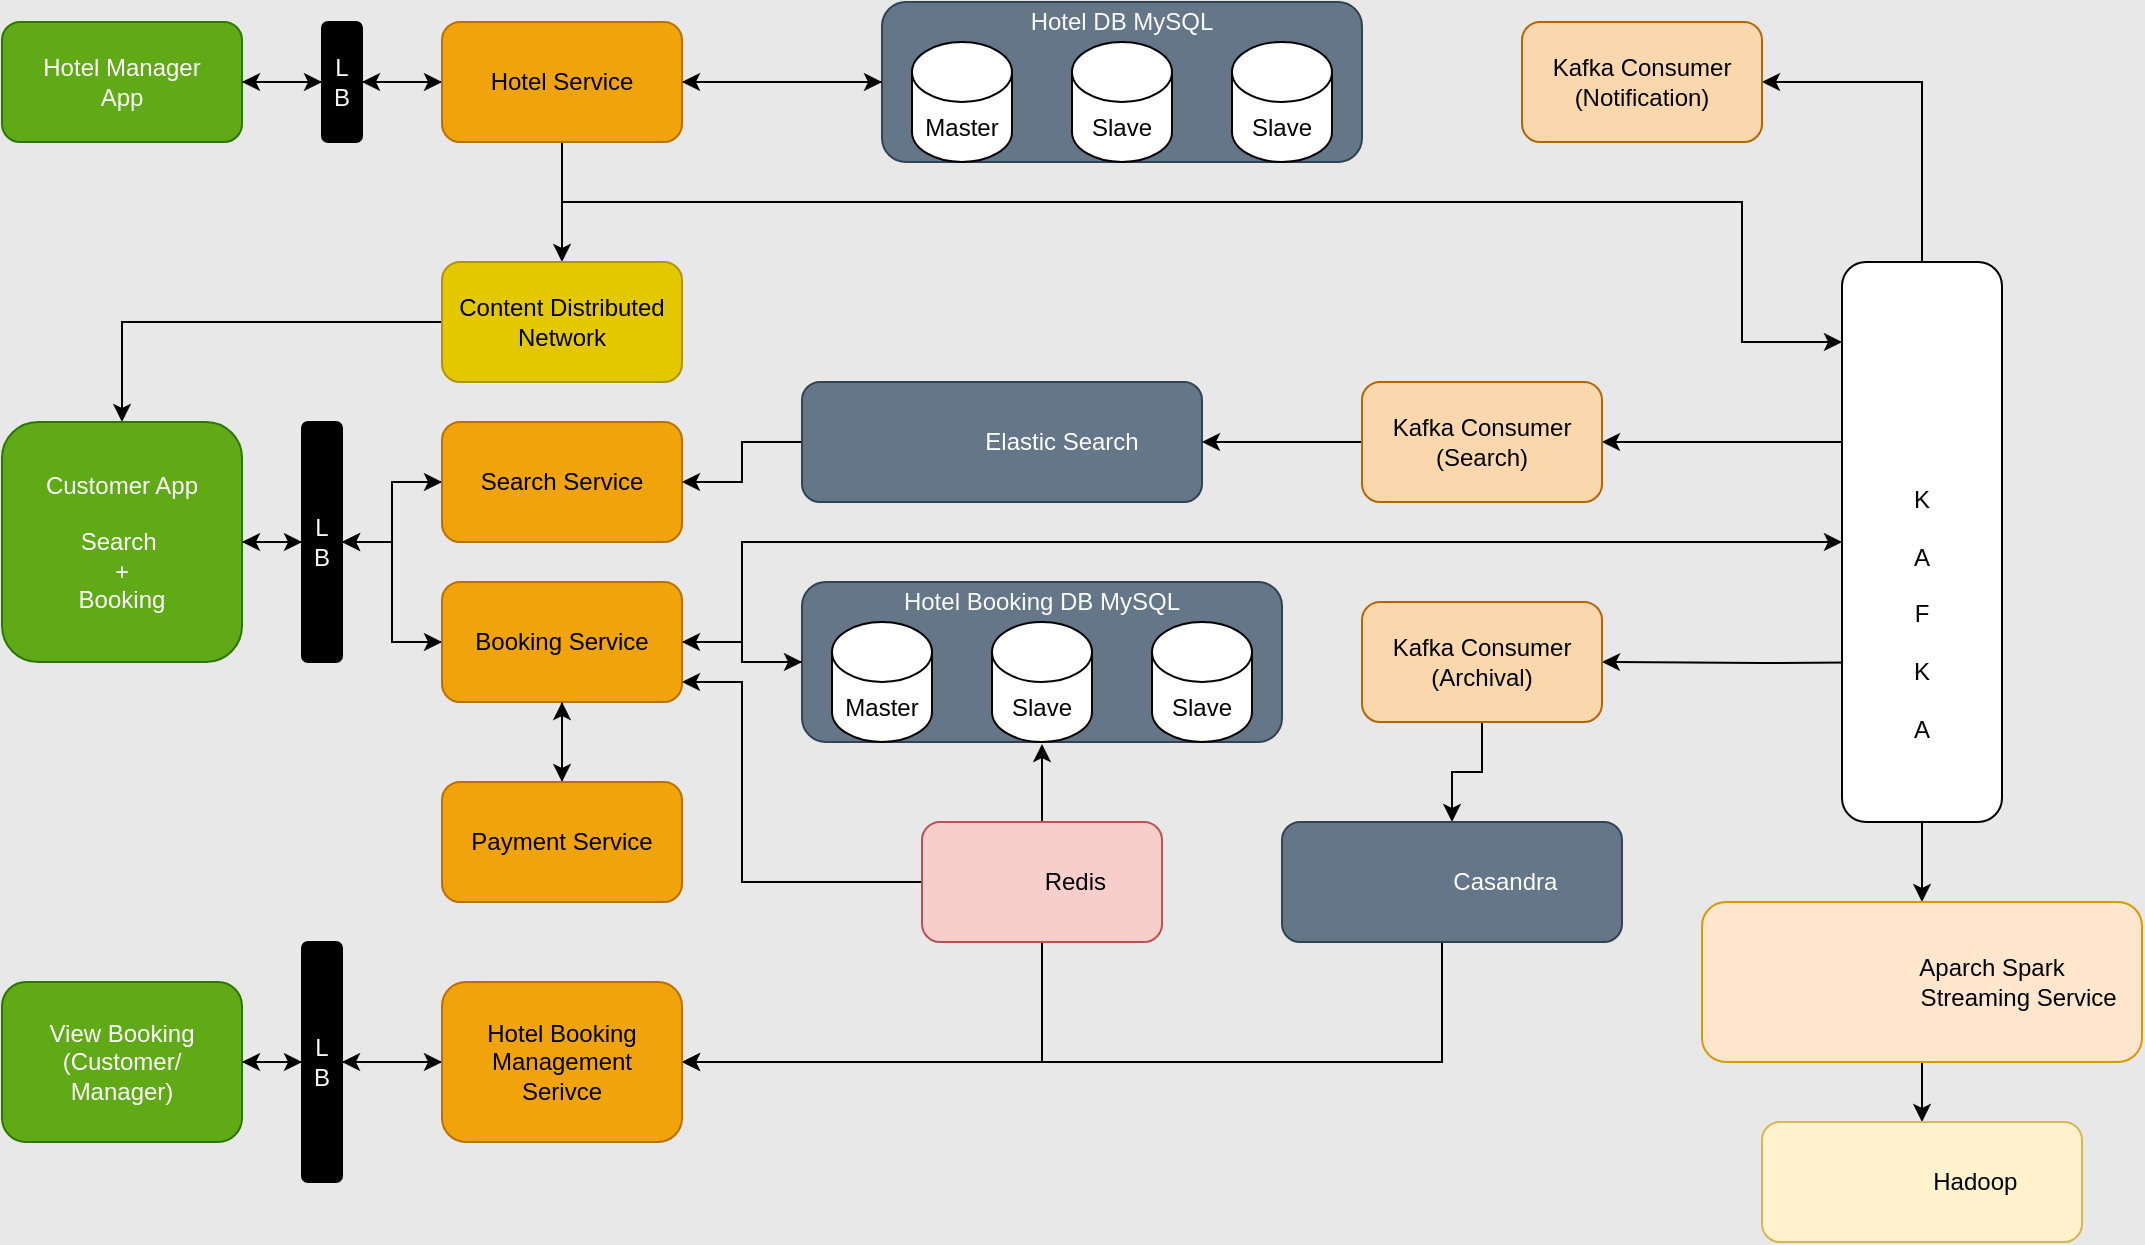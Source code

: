 <mxfile version="15.2.9" type="github">
  <diagram id="zUGs8ufhJ1-aJHWjKCEB" name="Page-1">
    <mxGraphModel dx="946" dy="645" grid="1" gridSize="10" guides="1" tooltips="1" connect="1" arrows="1" fold="1" page="0" pageScale="1" pageWidth="850" pageHeight="1100" background="#E8E8E8" math="0" shadow="0">
      <root>
        <mxCell id="0" />
        <mxCell id="1" parent="0" />
        <mxCell id="x9Cc2n2X_yIrFbIXBnGc-10" style="edgeStyle=orthogonalEdgeStyle;rounded=0;orthogonalLoop=1;jettySize=auto;html=1;entryX=0;entryY=0.5;entryDx=0;entryDy=0;fontColor=#FAFAFA;" parent="1" source="x9Cc2n2X_yIrFbIXBnGc-1" target="x9Cc2n2X_yIrFbIXBnGc-2" edge="1">
          <mxGeometry relative="1" as="geometry" />
        </mxCell>
        <mxCell id="x9Cc2n2X_yIrFbIXBnGc-1" value="Hotel Manager&lt;br&gt;App" style="rounded=1;whiteSpace=wrap;html=1;fillColor=#60a917;strokeColor=#2D7600;fontColor=#ffffff;" parent="1" vertex="1">
          <mxGeometry x="40" y="40" width="120" height="60" as="geometry" />
        </mxCell>
        <mxCell id="x9Cc2n2X_yIrFbIXBnGc-11" style="edgeStyle=orthogonalEdgeStyle;rounded=0;orthogonalLoop=1;jettySize=auto;html=1;entryX=0;entryY=0.5;entryDx=0;entryDy=0;fontColor=#FAFAFA;" parent="1" source="x9Cc2n2X_yIrFbIXBnGc-2" target="x9Cc2n2X_yIrFbIXBnGc-9" edge="1">
          <mxGeometry relative="1" as="geometry" />
        </mxCell>
        <mxCell id="x9Cc2n2X_yIrFbIXBnGc-22" style="edgeStyle=orthogonalEdgeStyle;rounded=0;orthogonalLoop=1;jettySize=auto;html=1;fontColor=#FAFAFA;" parent="1" source="x9Cc2n2X_yIrFbIXBnGc-2" target="x9Cc2n2X_yIrFbIXBnGc-1" edge="1">
          <mxGeometry relative="1" as="geometry" />
        </mxCell>
        <mxCell id="x9Cc2n2X_yIrFbIXBnGc-2" value="L&lt;br&gt;B" style="rounded=1;whiteSpace=wrap;html=1;fillColor=#000000;fontColor=#FAFAFA;" parent="1" vertex="1">
          <mxGeometry x="200" y="40" width="20" height="60" as="geometry" />
        </mxCell>
        <mxCell id="x9Cc2n2X_yIrFbIXBnGc-8" value="" style="group;rounded=1;" parent="1" vertex="1" connectable="0">
          <mxGeometry x="480" y="30" width="240" height="80" as="geometry" />
        </mxCell>
        <mxCell id="x9Cc2n2X_yIrFbIXBnGc-3" value="" style="rounded=1;whiteSpace=wrap;html=1;fillColor=#647687;strokeColor=#314354;fontColor=#ffffff;" parent="x9Cc2n2X_yIrFbIXBnGc-8" vertex="1">
          <mxGeometry width="240" height="80" as="geometry" />
        </mxCell>
        <mxCell id="x9Cc2n2X_yIrFbIXBnGc-4" value="Hotel DB MySQL" style="text;html=1;strokeColor=none;fillColor=none;align=center;verticalAlign=middle;whiteSpace=wrap;rounded=0;fontColor=#FAFAFA;" parent="x9Cc2n2X_yIrFbIXBnGc-8" vertex="1">
          <mxGeometry x="65" width="110" height="20" as="geometry" />
        </mxCell>
        <mxCell id="x9Cc2n2X_yIrFbIXBnGc-5" value="Master" style="shape=cylinder3;whiteSpace=wrap;html=1;boundedLbl=1;backgroundOutline=1;size=15;" parent="x9Cc2n2X_yIrFbIXBnGc-8" vertex="1">
          <mxGeometry x="15" y="20" width="50" height="60" as="geometry" />
        </mxCell>
        <mxCell id="x9Cc2n2X_yIrFbIXBnGc-6" value="Slave" style="shape=cylinder3;whiteSpace=wrap;html=1;boundedLbl=1;backgroundOutline=1;size=15;" parent="x9Cc2n2X_yIrFbIXBnGc-8" vertex="1">
          <mxGeometry x="95" y="20" width="50" height="60" as="geometry" />
        </mxCell>
        <mxCell id="x9Cc2n2X_yIrFbIXBnGc-7" value="Slave" style="shape=cylinder3;whiteSpace=wrap;html=1;boundedLbl=1;backgroundOutline=1;size=15;" parent="x9Cc2n2X_yIrFbIXBnGc-8" vertex="1">
          <mxGeometry x="175" y="20" width="50" height="60" as="geometry" />
        </mxCell>
        <mxCell id="x9Cc2n2X_yIrFbIXBnGc-12" style="edgeStyle=orthogonalEdgeStyle;rounded=0;orthogonalLoop=1;jettySize=auto;html=1;entryX=0;entryY=0.5;entryDx=0;entryDy=0;fontColor=#FAFAFA;" parent="1" source="x9Cc2n2X_yIrFbIXBnGc-9" target="x9Cc2n2X_yIrFbIXBnGc-3" edge="1">
          <mxGeometry relative="1" as="geometry" />
        </mxCell>
        <mxCell id="x9Cc2n2X_yIrFbIXBnGc-16" style="edgeStyle=orthogonalEdgeStyle;orthogonalLoop=1;jettySize=auto;html=1;fontColor=#FAFAFA;rounded=0;exitX=0.5;exitY=1;exitDx=0;exitDy=0;" parent="1" source="x9Cc2n2X_yIrFbIXBnGc-9" target="x9Cc2n2X_yIrFbIXBnGc-14" edge="1">
          <mxGeometry relative="1" as="geometry">
            <mxPoint x="960" y="160" as="targetPoint" />
            <Array as="points">
              <mxPoint x="320" y="130" />
              <mxPoint x="910" y="130" />
              <mxPoint x="910" y="200" />
            </Array>
          </mxGeometry>
        </mxCell>
        <mxCell id="x9Cc2n2X_yIrFbIXBnGc-18" style="edgeStyle=orthogonalEdgeStyle;rounded=0;orthogonalLoop=1;jettySize=auto;html=1;fontColor=#FAFAFA;" parent="1" source="x9Cc2n2X_yIrFbIXBnGc-9" target="x9Cc2n2X_yIrFbIXBnGc-17" edge="1">
          <mxGeometry relative="1" as="geometry" />
        </mxCell>
        <mxCell id="x9Cc2n2X_yIrFbIXBnGc-21" style="edgeStyle=orthogonalEdgeStyle;rounded=0;orthogonalLoop=1;jettySize=auto;html=1;fontColor=#FAFAFA;" parent="1" source="x9Cc2n2X_yIrFbIXBnGc-9" target="x9Cc2n2X_yIrFbIXBnGc-2" edge="1">
          <mxGeometry relative="1" as="geometry" />
        </mxCell>
        <mxCell id="x9Cc2n2X_yIrFbIXBnGc-9" value="Hotel Service" style="rounded=1;whiteSpace=wrap;html=1;fillColor=#f0a30a;strokeColor=#BD7000;fontColor=#000000;" parent="1" vertex="1">
          <mxGeometry x="260" y="40" width="120" height="60" as="geometry" />
        </mxCell>
        <mxCell id="x9Cc2n2X_yIrFbIXBnGc-13" style="edgeStyle=orthogonalEdgeStyle;rounded=0;orthogonalLoop=1;jettySize=auto;html=1;fontColor=#FAFAFA;" parent="1" source="x9Cc2n2X_yIrFbIXBnGc-3" target="x9Cc2n2X_yIrFbIXBnGc-9" edge="1">
          <mxGeometry relative="1" as="geometry" />
        </mxCell>
        <mxCell id="x9Cc2n2X_yIrFbIXBnGc-33" style="edgeStyle=orthogonalEdgeStyle;rounded=0;orthogonalLoop=1;jettySize=auto;html=1;fontColor=#FAFAFA;" parent="1" source="x9Cc2n2X_yIrFbIXBnGc-14" target="x9Cc2n2X_yIrFbIXBnGc-31" edge="1">
          <mxGeometry relative="1" as="geometry">
            <Array as="points">
              <mxPoint x="930" y="250" />
              <mxPoint x="930" y="250" />
            </Array>
          </mxGeometry>
        </mxCell>
        <mxCell id="tloIfobRMzkBjc_ddzLI-13" style="edgeStyle=orthogonalEdgeStyle;rounded=0;orthogonalLoop=1;jettySize=auto;html=1;entryX=1;entryY=0.5;entryDx=0;entryDy=0;" parent="1" target="tloIfobRMzkBjc_ddzLI-11" edge="1">
          <mxGeometry relative="1" as="geometry">
            <mxPoint x="1000" y="360" as="sourcePoint" />
          </mxGeometry>
        </mxCell>
        <mxCell id="tloIfobRMzkBjc_ddzLI-37" style="edgeStyle=orthogonalEdgeStyle;rounded=0;orthogonalLoop=1;jettySize=auto;html=1;entryX=1;entryY=0.5;entryDx=0;entryDy=0;fontColor=#F2F2F2;exitX=0.5;exitY=0;exitDx=0;exitDy=0;" parent="1" source="x9Cc2n2X_yIrFbIXBnGc-14" target="tloIfobRMzkBjc_ddzLI-36" edge="1">
          <mxGeometry relative="1" as="geometry" />
        </mxCell>
        <mxCell id="tloIfobRMzkBjc_ddzLI-39" style="edgeStyle=orthogonalEdgeStyle;rounded=0;orthogonalLoop=1;jettySize=auto;html=1;fontColor=#F2F2F2;" parent="1" source="x9Cc2n2X_yIrFbIXBnGc-14" target="tloIfobRMzkBjc_ddzLI-38" edge="1">
          <mxGeometry relative="1" as="geometry" />
        </mxCell>
        <mxCell id="x9Cc2n2X_yIrFbIXBnGc-14" value="&lt;br&gt;&lt;br&gt;&lt;br&gt;&lt;br&gt;&lt;br&gt;K&lt;br&gt;&lt;br&gt;A&lt;br&gt;&lt;br&gt;F&lt;br&gt;&lt;br&gt;K&lt;br&gt;&lt;br&gt;A" style="rounded=1;whiteSpace=wrap;html=1;" parent="1" vertex="1">
          <mxGeometry x="960" y="160" width="80" height="280" as="geometry" />
        </mxCell>
        <mxCell id="x9Cc2n2X_yIrFbIXBnGc-20" style="edgeStyle=orthogonalEdgeStyle;rounded=0;orthogonalLoop=1;jettySize=auto;html=1;entryX=0.5;entryY=0;entryDx=0;entryDy=0;fontColor=#FAFAFA;" parent="1" source="x9Cc2n2X_yIrFbIXBnGc-17" target="x9Cc2n2X_yIrFbIXBnGc-19" edge="1">
          <mxGeometry relative="1" as="geometry" />
        </mxCell>
        <mxCell id="x9Cc2n2X_yIrFbIXBnGc-17" value="&lt;font color=&quot;#000000&quot;&gt;Content Distributed Network&lt;/font&gt;" style="rounded=1;whiteSpace=wrap;html=1;fillColor=#e3c800;strokeColor=#B09500;fontColor=#000000;" parent="1" vertex="1">
          <mxGeometry x="260" y="160" width="120" height="60" as="geometry" />
        </mxCell>
        <mxCell id="x9Cc2n2X_yIrFbIXBnGc-25" style="edgeStyle=orthogonalEdgeStyle;rounded=0;orthogonalLoop=1;jettySize=auto;html=1;entryX=0;entryY=0.5;entryDx=0;entryDy=0;fontColor=#FAFAFA;" parent="1" source="x9Cc2n2X_yIrFbIXBnGc-19" target="x9Cc2n2X_yIrFbIXBnGc-23" edge="1">
          <mxGeometry relative="1" as="geometry" />
        </mxCell>
        <mxCell id="x9Cc2n2X_yIrFbIXBnGc-19" value="Customer App&lt;br&gt;&lt;br&gt;Search&amp;nbsp;&lt;br&gt;+&lt;br&gt;Booking" style="rounded=1;whiteSpace=wrap;html=1;fillColor=#60a917;strokeColor=#2D7600;fontColor=#ffffff;" parent="1" vertex="1">
          <mxGeometry x="40" y="240" width="120" height="120" as="geometry" />
        </mxCell>
        <mxCell id="x9Cc2n2X_yIrFbIXBnGc-24" style="edgeStyle=orthogonalEdgeStyle;rounded=0;orthogonalLoop=1;jettySize=auto;html=1;fontColor=#FAFAFA;" parent="1" source="x9Cc2n2X_yIrFbIXBnGc-23" target="x9Cc2n2X_yIrFbIXBnGc-19" edge="1">
          <mxGeometry relative="1" as="geometry" />
        </mxCell>
        <mxCell id="x9Cc2n2X_yIrFbIXBnGc-28" style="edgeStyle=orthogonalEdgeStyle;rounded=0;orthogonalLoop=1;jettySize=auto;html=1;entryX=0;entryY=0.5;entryDx=0;entryDy=0;fontColor=#FAFAFA;" parent="1" source="x9Cc2n2X_yIrFbIXBnGc-23" target="x9Cc2n2X_yIrFbIXBnGc-26" edge="1">
          <mxGeometry relative="1" as="geometry" />
        </mxCell>
        <mxCell id="tloIfobRMzkBjc_ddzLI-3" style="edgeStyle=orthogonalEdgeStyle;rounded=0;orthogonalLoop=1;jettySize=auto;html=1;entryX=0;entryY=0.5;entryDx=0;entryDy=0;" parent="1" source="x9Cc2n2X_yIrFbIXBnGc-23" target="tloIfobRMzkBjc_ddzLI-1" edge="1">
          <mxGeometry relative="1" as="geometry" />
        </mxCell>
        <mxCell id="x9Cc2n2X_yIrFbIXBnGc-23" value="L&lt;br&gt;B" style="rounded=1;whiteSpace=wrap;html=1;fillColor=#000000;fontColor=#FAFAFA;" parent="1" vertex="1">
          <mxGeometry x="190" y="240" width="20" height="120" as="geometry" />
        </mxCell>
        <mxCell id="x9Cc2n2X_yIrFbIXBnGc-27" style="edgeStyle=orthogonalEdgeStyle;rounded=0;orthogonalLoop=1;jettySize=auto;html=1;fontColor=#FAFAFA;" parent="1" source="x9Cc2n2X_yIrFbIXBnGc-26" target="x9Cc2n2X_yIrFbIXBnGc-23" edge="1">
          <mxGeometry relative="1" as="geometry" />
        </mxCell>
        <mxCell id="x9Cc2n2X_yIrFbIXBnGc-26" value="Search Service" style="rounded=1;whiteSpace=wrap;html=1;fillColor=#f0a30a;strokeColor=#BD7000;fontColor=#000000;" parent="1" vertex="1">
          <mxGeometry x="260" y="240" width="120" height="60" as="geometry" />
        </mxCell>
        <mxCell id="x9Cc2n2X_yIrFbIXBnGc-30" style="edgeStyle=orthogonalEdgeStyle;rounded=0;orthogonalLoop=1;jettySize=auto;html=1;fontColor=#FAFAFA;" parent="1" source="x9Cc2n2X_yIrFbIXBnGc-29" target="x9Cc2n2X_yIrFbIXBnGc-26" edge="1">
          <mxGeometry relative="1" as="geometry" />
        </mxCell>
        <mxCell id="x9Cc2n2X_yIrFbIXBnGc-29" value="&amp;nbsp; &amp;nbsp; &amp;nbsp; &amp;nbsp; &amp;nbsp; &amp;nbsp; &amp;nbsp; &amp;nbsp; &amp;nbsp; Elastic Search" style="rounded=1;whiteSpace=wrap;html=1;fillColor=#647687;strokeColor=#314354;fontColor=#ffffff;" parent="1" vertex="1">
          <mxGeometry x="440" y="220" width="200" height="60" as="geometry" />
        </mxCell>
        <mxCell id="x9Cc2n2X_yIrFbIXBnGc-32" style="edgeStyle=orthogonalEdgeStyle;rounded=0;orthogonalLoop=1;jettySize=auto;html=1;fontColor=#FAFAFA;" parent="1" source="x9Cc2n2X_yIrFbIXBnGc-31" target="x9Cc2n2X_yIrFbIXBnGc-29" edge="1">
          <mxGeometry relative="1" as="geometry" />
        </mxCell>
        <mxCell id="x9Cc2n2X_yIrFbIXBnGc-31" value="Kafka Consumer (Search)" style="rounded=1;whiteSpace=wrap;html=1;fillColor=#fad7ac;strokeColor=#b46504;" parent="1" vertex="1">
          <mxGeometry x="720" y="220" width="120" height="60" as="geometry" />
        </mxCell>
        <mxCell id="tloIfobRMzkBjc_ddzLI-2" style="edgeStyle=orthogonalEdgeStyle;rounded=0;orthogonalLoop=1;jettySize=auto;html=1;entryX=1;entryY=0.5;entryDx=0;entryDy=0;" parent="1" source="tloIfobRMzkBjc_ddzLI-1" target="x9Cc2n2X_yIrFbIXBnGc-23" edge="1">
          <mxGeometry relative="1" as="geometry" />
        </mxCell>
        <mxCell id="tloIfobRMzkBjc_ddzLI-12" style="edgeStyle=orthogonalEdgeStyle;rounded=0;orthogonalLoop=1;jettySize=auto;html=1;" parent="1" source="tloIfobRMzkBjc_ddzLI-1" edge="1">
          <mxGeometry relative="1" as="geometry">
            <mxPoint x="960" y="300" as="targetPoint" />
            <Array as="points">
              <mxPoint x="410" y="350" />
              <mxPoint x="410" y="300" />
              <mxPoint x="960" y="300" />
            </Array>
          </mxGeometry>
        </mxCell>
        <mxCell id="tloIfobRMzkBjc_ddzLI-14" style="edgeStyle=orthogonalEdgeStyle;rounded=0;orthogonalLoop=1;jettySize=auto;html=1;entryX=0;entryY=0.5;entryDx=0;entryDy=0;" parent="1" source="tloIfobRMzkBjc_ddzLI-1" target="tloIfobRMzkBjc_ddzLI-5" edge="1">
          <mxGeometry relative="1" as="geometry" />
        </mxCell>
        <mxCell id="tloIfobRMzkBjc_ddzLI-16" style="edgeStyle=orthogonalEdgeStyle;rounded=0;orthogonalLoop=1;jettySize=auto;html=1;" parent="1" source="tloIfobRMzkBjc_ddzLI-1" target="tloIfobRMzkBjc_ddzLI-15" edge="1">
          <mxGeometry relative="1" as="geometry" />
        </mxCell>
        <mxCell id="tloIfobRMzkBjc_ddzLI-1" value="Booking Service" style="rounded=1;whiteSpace=wrap;html=1;fillColor=#f0a30a;strokeColor=#BD7000;fontColor=#000000;" parent="1" vertex="1">
          <mxGeometry x="260" y="320" width="120" height="60" as="geometry" />
        </mxCell>
        <mxCell id="tloIfobRMzkBjc_ddzLI-4" value="" style="group;rounded=1;" parent="1" vertex="1" connectable="0">
          <mxGeometry x="440" y="320" width="240" height="80" as="geometry" />
        </mxCell>
        <mxCell id="tloIfobRMzkBjc_ddzLI-5" value="" style="rounded=1;whiteSpace=wrap;html=1;fillColor=#647687;strokeColor=#314354;fontColor=#ffffff;" parent="tloIfobRMzkBjc_ddzLI-4" vertex="1">
          <mxGeometry width="240" height="80" as="geometry" />
        </mxCell>
        <mxCell id="tloIfobRMzkBjc_ddzLI-6" value="Hotel Booking DB MySQL" style="text;html=1;strokeColor=none;fillColor=none;align=center;verticalAlign=middle;whiteSpace=wrap;rounded=0;fontColor=#FAFAFA;" parent="tloIfobRMzkBjc_ddzLI-4" vertex="1">
          <mxGeometry x="20" width="200" height="20" as="geometry" />
        </mxCell>
        <mxCell id="tloIfobRMzkBjc_ddzLI-7" value="Master" style="shape=cylinder3;whiteSpace=wrap;html=1;boundedLbl=1;backgroundOutline=1;size=15;" parent="tloIfobRMzkBjc_ddzLI-4" vertex="1">
          <mxGeometry x="15" y="20" width="50" height="60" as="geometry" />
        </mxCell>
        <mxCell id="tloIfobRMzkBjc_ddzLI-8" value="Slave" style="shape=cylinder3;whiteSpace=wrap;html=1;boundedLbl=1;backgroundOutline=1;size=15;" parent="tloIfobRMzkBjc_ddzLI-4" vertex="1">
          <mxGeometry x="95" y="20" width="50" height="60" as="geometry" />
        </mxCell>
        <mxCell id="tloIfobRMzkBjc_ddzLI-9" value="Slave" style="shape=cylinder3;whiteSpace=wrap;html=1;boundedLbl=1;backgroundOutline=1;size=15;" parent="tloIfobRMzkBjc_ddzLI-4" vertex="1">
          <mxGeometry x="175" y="20" width="50" height="60" as="geometry" />
        </mxCell>
        <mxCell id="tloIfobRMzkBjc_ddzLI-10" style="edgeStyle=orthogonalEdgeStyle;rounded=0;orthogonalLoop=1;jettySize=auto;html=1;entryX=1;entryY=0.5;entryDx=0;entryDy=0;" parent="1" source="tloIfobRMzkBjc_ddzLI-5" target="tloIfobRMzkBjc_ddzLI-1" edge="1">
          <mxGeometry relative="1" as="geometry" />
        </mxCell>
        <mxCell id="tloIfobRMzkBjc_ddzLI-23" style="edgeStyle=orthogonalEdgeStyle;rounded=0;orthogonalLoop=1;jettySize=auto;html=1;fontColor=#F2F2F2;" parent="1" source="tloIfobRMzkBjc_ddzLI-11" target="tloIfobRMzkBjc_ddzLI-22" edge="1">
          <mxGeometry relative="1" as="geometry" />
        </mxCell>
        <mxCell id="tloIfobRMzkBjc_ddzLI-11" value="Kafka Consumer (Archival)" style="rounded=1;whiteSpace=wrap;html=1;fillColor=#fad7ac;strokeColor=#b46504;" parent="1" vertex="1">
          <mxGeometry x="720" y="330" width="120" height="60" as="geometry" />
        </mxCell>
        <mxCell id="tloIfobRMzkBjc_ddzLI-17" style="edgeStyle=orthogonalEdgeStyle;rounded=0;orthogonalLoop=1;jettySize=auto;html=1;" parent="1" source="tloIfobRMzkBjc_ddzLI-15" target="tloIfobRMzkBjc_ddzLI-1" edge="1">
          <mxGeometry relative="1" as="geometry" />
        </mxCell>
        <mxCell id="tloIfobRMzkBjc_ddzLI-15" value="Payment Service" style="rounded=1;whiteSpace=wrap;html=1;fillColor=#f0a30a;strokeColor=#BD7000;fontColor=#000000;" parent="1" vertex="1">
          <mxGeometry x="260" y="420" width="120" height="60" as="geometry" />
        </mxCell>
        <mxCell id="tloIfobRMzkBjc_ddzLI-20" style="edgeStyle=orthogonalEdgeStyle;rounded=0;orthogonalLoop=1;jettySize=auto;html=1;" parent="1" source="tloIfobRMzkBjc_ddzLI-18" edge="1">
          <mxGeometry relative="1" as="geometry">
            <Array as="points">
              <mxPoint x="410" y="470" />
              <mxPoint x="410" y="370" />
            </Array>
            <mxPoint x="380" y="370" as="targetPoint" />
          </mxGeometry>
        </mxCell>
        <mxCell id="tloIfobRMzkBjc_ddzLI-21" style="edgeStyle=orthogonalEdgeStyle;rounded=0;orthogonalLoop=1;jettySize=auto;html=1;" parent="1" source="tloIfobRMzkBjc_ddzLI-18" edge="1">
          <mxGeometry relative="1" as="geometry">
            <mxPoint x="560" y="401" as="targetPoint" />
          </mxGeometry>
        </mxCell>
        <mxCell id="tloIfobRMzkBjc_ddzLI-34" style="edgeStyle=orthogonalEdgeStyle;rounded=0;orthogonalLoop=1;jettySize=auto;html=1;entryX=1;entryY=0.5;entryDx=0;entryDy=0;fontColor=#F2F2F2;" parent="1" source="tloIfobRMzkBjc_ddzLI-18" target="tloIfobRMzkBjc_ddzLI-31" edge="1">
          <mxGeometry relative="1" as="geometry">
            <Array as="points">
              <mxPoint x="560" y="560" />
            </Array>
          </mxGeometry>
        </mxCell>
        <mxCell id="tloIfobRMzkBjc_ddzLI-18" value="&amp;nbsp; &amp;nbsp; &amp;nbsp; &amp;nbsp; &amp;nbsp; Redis" style="rounded=1;whiteSpace=wrap;html=1;fillColor=#f8cecc;strokeColor=#b85450;" parent="1" vertex="1">
          <mxGeometry x="500" y="440" width="120" height="60" as="geometry" />
        </mxCell>
        <mxCell id="tloIfobRMzkBjc_ddzLI-30" style="edgeStyle=orthogonalEdgeStyle;rounded=0;orthogonalLoop=1;jettySize=auto;html=1;entryX=1;entryY=0.5;entryDx=0;entryDy=0;fontColor=#F2F2F2;startArrow=none;" parent="1" source="tloIfobRMzkBjc_ddzLI-31" target="tloIfobRMzkBjc_ddzLI-25" edge="1">
          <mxGeometry relative="1" as="geometry">
            <Array as="points" />
          </mxGeometry>
        </mxCell>
        <mxCell id="tloIfobRMzkBjc_ddzLI-35" style="edgeStyle=orthogonalEdgeStyle;rounded=0;orthogonalLoop=1;jettySize=auto;html=1;entryX=1;entryY=0.5;entryDx=0;entryDy=0;fontColor=#F2F2F2;" parent="1" source="tloIfobRMzkBjc_ddzLI-22" target="tloIfobRMzkBjc_ddzLI-31" edge="1">
          <mxGeometry relative="1" as="geometry">
            <Array as="points">
              <mxPoint x="760" y="560" />
            </Array>
          </mxGeometry>
        </mxCell>
        <mxCell id="tloIfobRMzkBjc_ddzLI-22" value="&amp;nbsp; &amp;nbsp; &amp;nbsp; &amp;nbsp; &amp;nbsp; &amp;nbsp; &amp;nbsp; &amp;nbsp; Casandra" style="rounded=1;whiteSpace=wrap;html=1;fontColor=#ffffff;fillColor=#647687;strokeColor=#314354;" parent="1" vertex="1">
          <mxGeometry x="680" y="440" width="170" height="60" as="geometry" />
        </mxCell>
        <mxCell id="tloIfobRMzkBjc_ddzLI-27" style="edgeStyle=orthogonalEdgeStyle;rounded=0;orthogonalLoop=1;jettySize=auto;html=1;entryX=0;entryY=0.5;entryDx=0;entryDy=0;fontColor=#F2F2F2;" parent="1" source="tloIfobRMzkBjc_ddzLI-24" target="tloIfobRMzkBjc_ddzLI-25" edge="1">
          <mxGeometry relative="1" as="geometry" />
        </mxCell>
        <mxCell id="tloIfobRMzkBjc_ddzLI-24" value="View Booking&lt;br&gt;(Customer/&lt;br&gt;Manager)" style="rounded=1;whiteSpace=wrap;html=1;fillColor=#60a917;strokeColor=#2D7600;fontColor=#ffffff;" parent="1" vertex="1">
          <mxGeometry x="40" y="520" width="120" height="80" as="geometry" />
        </mxCell>
        <mxCell id="tloIfobRMzkBjc_ddzLI-26" style="edgeStyle=orthogonalEdgeStyle;rounded=0;orthogonalLoop=1;jettySize=auto;html=1;entryX=1;entryY=0.5;entryDx=0;entryDy=0;fontColor=#F2F2F2;" parent="1" source="tloIfobRMzkBjc_ddzLI-25" target="tloIfobRMzkBjc_ddzLI-24" edge="1">
          <mxGeometry relative="1" as="geometry" />
        </mxCell>
        <mxCell id="tloIfobRMzkBjc_ddzLI-33" style="edgeStyle=orthogonalEdgeStyle;rounded=0;orthogonalLoop=1;jettySize=auto;html=1;entryX=0;entryY=0.5;entryDx=0;entryDy=0;fontColor=#F2F2F2;" parent="1" source="tloIfobRMzkBjc_ddzLI-25" target="tloIfobRMzkBjc_ddzLI-31" edge="1">
          <mxGeometry relative="1" as="geometry" />
        </mxCell>
        <mxCell id="tloIfobRMzkBjc_ddzLI-25" value="L&lt;br&gt;B" style="rounded=1;whiteSpace=wrap;html=1;fillColor=#000000;fontColor=#FAFAFA;" parent="1" vertex="1">
          <mxGeometry x="190" y="500" width="20" height="120" as="geometry" />
        </mxCell>
        <mxCell id="tloIfobRMzkBjc_ddzLI-31" value="Hotel Booking Management &lt;br&gt;Serivce" style="rounded=1;whiteSpace=wrap;html=1;fillColor=#f0a30a;strokeColor=#BD7000;fontColor=#000000;" parent="1" vertex="1">
          <mxGeometry x="260" y="520" width="120" height="80" as="geometry" />
        </mxCell>
        <mxCell id="tloIfobRMzkBjc_ddzLI-36" value="Kafka Consumer (Notification)" style="rounded=1;whiteSpace=wrap;html=1;fillColor=#fad7ac;strokeColor=#b46504;" parent="1" vertex="1">
          <mxGeometry x="800" y="40" width="120" height="60" as="geometry" />
        </mxCell>
        <mxCell id="tloIfobRMzkBjc_ddzLI-42" style="edgeStyle=orthogonalEdgeStyle;rounded=0;orthogonalLoop=1;jettySize=auto;html=1;fontColor=#F2F2F2;" parent="1" source="tloIfobRMzkBjc_ddzLI-38" target="tloIfobRMzkBjc_ddzLI-40" edge="1">
          <mxGeometry relative="1" as="geometry" />
        </mxCell>
        <mxCell id="tloIfobRMzkBjc_ddzLI-38" value="&amp;nbsp; &amp;nbsp; &amp;nbsp; &amp;nbsp; &amp;nbsp; &amp;nbsp; &amp;nbsp; &amp;nbsp; &amp;nbsp; &amp;nbsp; &amp;nbsp;Aparch Spark&lt;br&gt;&amp;nbsp; &amp;nbsp; &amp;nbsp; &amp;nbsp; &amp;nbsp; &amp;nbsp; &amp;nbsp; &amp;nbsp; &amp;nbsp; &amp;nbsp; &amp;nbsp; &amp;nbsp; &amp;nbsp; &amp;nbsp; &amp;nbsp;Streaming Service" style="rounded=1;whiteSpace=wrap;html=1;fillColor=#ffe6cc;strokeColor=#d79b00;align=center;" parent="1" vertex="1">
          <mxGeometry x="890" y="480" width="220" height="80" as="geometry" />
        </mxCell>
        <mxCell id="tloIfobRMzkBjc_ddzLI-40" value="&amp;nbsp; &amp;nbsp; &amp;nbsp; &amp;nbsp; &amp;nbsp; &amp;nbsp; &amp;nbsp; &amp;nbsp; Hadoop" style="rounded=1;whiteSpace=wrap;html=1;fillColor=#fff2cc;strokeColor=#d6b656;" parent="1" vertex="1">
          <mxGeometry x="920" y="590" width="160" height="60" as="geometry" />
        </mxCell>
        <mxCell id="tloIfobRMzkBjc_ddzLI-43" value="" style="shape=image;verticalLabelPosition=bottom;labelBackgroundColor=#ffffff;verticalAlign=top;aspect=fixed;imageAspect=0;image=https://plugins.jetbrains.com/files/12820/106974/icon/pluginIcon.svg;" parent="1" vertex="1">
          <mxGeometry x="509" y="450" width="46.53" height="40" as="geometry" />
        </mxCell>
        <mxCell id="tloIfobRMzkBjc_ddzLI-44" value="" style="shape=image;verticalLabelPosition=bottom;labelBackgroundColor=#ffffff;verticalAlign=top;aspect=fixed;imageAspect=0;image=https://upload.wikimedia.org/wikipedia/commons/thumb/5/5e/Cassandra_logo.svg/1200px-Cassandra_logo.svg.png;" parent="1" vertex="1">
          <mxGeometry x="700" y="447.5" width="67.24" height="45" as="geometry" />
        </mxCell>
        <mxCell id="tloIfobRMzkBjc_ddzLI-45" value="" style="shape=image;verticalLabelPosition=bottom;labelBackgroundColor=#ffffff;verticalAlign=top;aspect=fixed;imageAspect=0;image=https://upload.wikimedia.org/wikipedia/commons/thumb/0/05/Apache_kafka.svg/1261px-Apache_kafka.svg.png;" parent="1" vertex="1">
          <mxGeometry x="981.54" y="190" width="36.92" height="60" as="geometry" />
        </mxCell>
        <mxCell id="tloIfobRMzkBjc_ddzLI-46" value="" style="shape=image;verticalLabelPosition=bottom;labelBackgroundColor=#ffffff;verticalAlign=top;aspect=fixed;imageAspect=0;image=https://upload.wikimedia.org/wikipedia/commons/thumb/f/f3/Apache_Spark_logo.svg/1200px-Apache_Spark_logo.svg.png;" parent="1" vertex="1">
          <mxGeometry x="917" y="500" width="77.04" height="40" as="geometry" />
        </mxCell>
        <mxCell id="tloIfobRMzkBjc_ddzLI-47" value="" style="shape=image;verticalLabelPosition=bottom;labelBackgroundColor=#ffffff;verticalAlign=top;aspect=fixed;imageAspect=0;image=http://assets.stickpng.com/images/58480813cef1014c0b5e48e2.png;" parent="1" vertex="1">
          <mxGeometry x="941" y="597.5" width="60" height="45" as="geometry" />
        </mxCell>
        <mxCell id="tloIfobRMzkBjc_ddzLI-48" value="" style="shape=image;verticalLabelPosition=bottom;labelBackgroundColor=#ffffff;verticalAlign=top;aspect=fixed;imageAspect=0;image=https://cdn.worldvectorlogo.com/logos/elastic-elasticsearch.svg;" parent="1" vertex="1">
          <mxGeometry x="470" y="225" width="50" height="50" as="geometry" />
        </mxCell>
      </root>
    </mxGraphModel>
  </diagram>
</mxfile>
